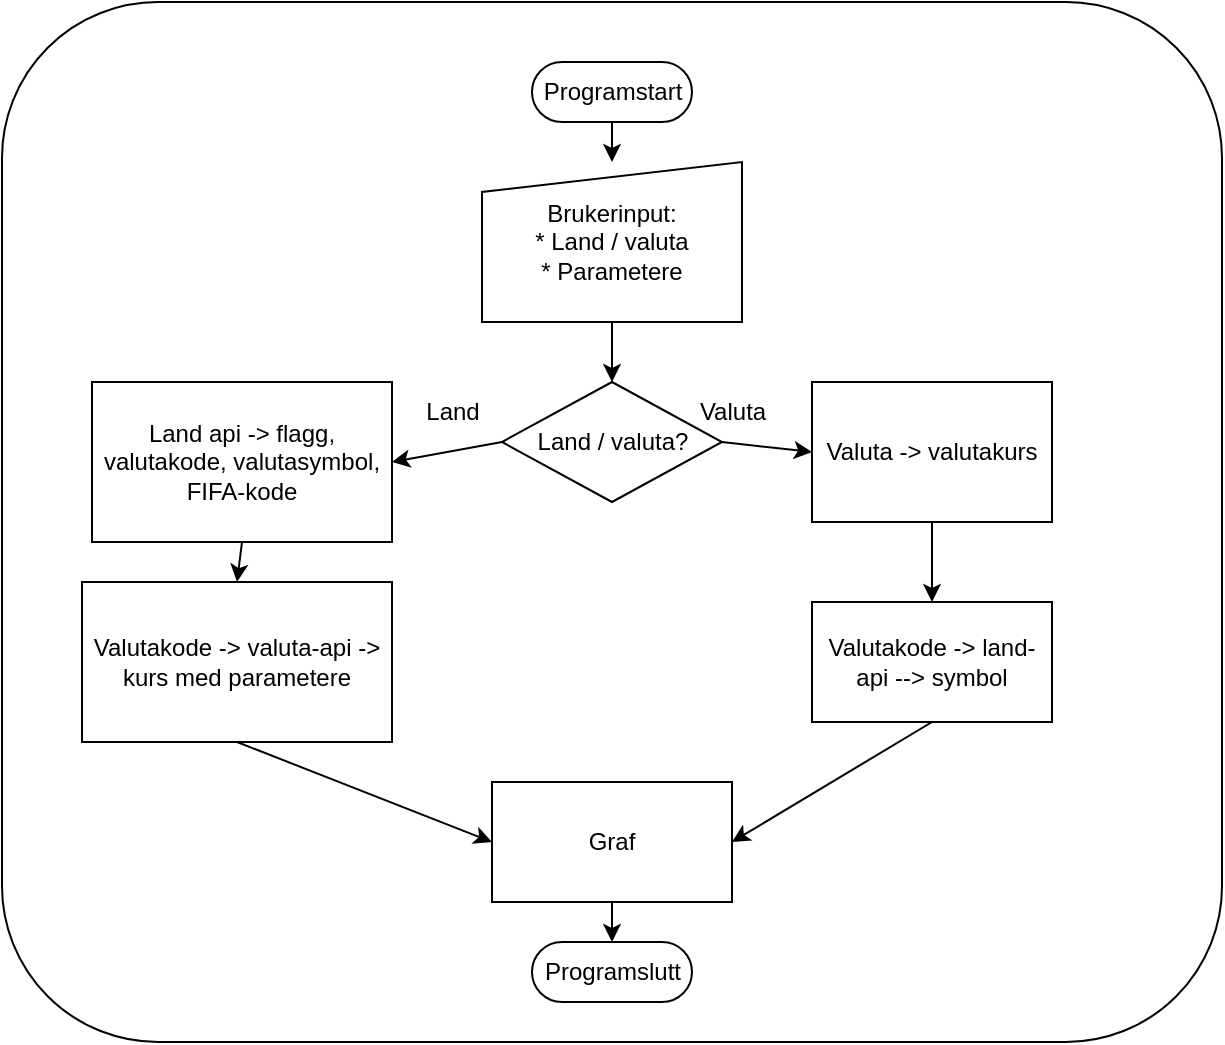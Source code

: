 <mxfile>
    <diagram id="EC8PVW4IjvUmWq-msi50" name="Page-1">
        <mxGraphModel dx="899" dy="707" grid="1" gridSize="10" guides="1" tooltips="1" connect="1" arrows="1" fold="1" page="1" pageScale="1" pageWidth="850" pageHeight="1100" math="0" shadow="0">
            <root>
                <mxCell id="0"/>
                <mxCell id="1" parent="0"/>
                <mxCell id="21" value="" style="whiteSpace=wrap;html=1;fillStyle=solid;fillColor=#FFFFFF;rounded=1;" vertex="1" parent="1">
                    <mxGeometry x="15" width="610" height="520" as="geometry"/>
                </mxCell>
                <mxCell id="2" value="Programstart" style="html=1;dashed=0;whitespace=wrap;shape=mxgraph.dfd.start" parent="1" vertex="1">
                    <mxGeometry x="280" y="30" width="80" height="30" as="geometry"/>
                </mxCell>
                <mxCell id="3" value="Brukerinput:&lt;br&gt;* Land / valuta&lt;br&gt;* Parametere" style="shape=manualInput;whiteSpace=wrap;html=1;dashed=0;size=15;" parent="1" vertex="1">
                    <mxGeometry x="255" y="80" width="130" height="80" as="geometry"/>
                </mxCell>
                <mxCell id="4" style="edgeStyle=none;html=1;exitX=1;exitY=0.5;exitDx=0;exitDy=0;entryX=0;entryY=0.5;entryDx=0;entryDy=0;" parent="1" source="5" target="18" edge="1">
                    <mxGeometry relative="1" as="geometry"/>
                </mxCell>
                <mxCell id="5" value="Land / valuta?" style="shape=rhombus;html=1;dashed=0;whitespace=wrap;perimeter=rhombusPerimeter;" parent="1" vertex="1">
                    <mxGeometry x="265" y="190" width="110" height="60" as="geometry"/>
                </mxCell>
                <mxCell id="6" style="edgeStyle=none;html=1;exitX=0.5;exitY=1;exitDx=0;exitDy=0;entryX=0.5;entryY=0;entryDx=0;entryDy=0;" parent="1" source="7" target="9" edge="1">
                    <mxGeometry relative="1" as="geometry"/>
                </mxCell>
                <mxCell id="7" value="Land api -&amp;gt; flagg, valutakode, valutasymbol, FIFA-kode" style="whiteSpace=wrap;html=1;" parent="1" vertex="1">
                    <mxGeometry x="60" y="190" width="150" height="80" as="geometry"/>
                </mxCell>
                <mxCell id="8" style="edgeStyle=none;html=1;exitX=0.5;exitY=1;exitDx=0;exitDy=0;entryX=0;entryY=0.5;entryDx=0;entryDy=0;" parent="1" source="9" target="15" edge="1">
                    <mxGeometry relative="1" as="geometry"/>
                </mxCell>
                <mxCell id="9" value="Valutakode -&amp;gt; valuta-api -&amp;gt; kurs med parametere" style="whiteSpace=wrap;html=1;" parent="1" vertex="1">
                    <mxGeometry x="55" y="290" width="155" height="80" as="geometry"/>
                </mxCell>
                <mxCell id="10" value="" style="edgeStyle=none;orthogonalLoop=1;jettySize=auto;html=1;exitX=0.5;exitY=0.5;exitDx=0;exitDy=15;exitPerimeter=0;entryX=0.5;entryY=0;entryDx=0;entryDy=0;" parent="1" source="2" target="3" edge="1">
                    <mxGeometry width="100" relative="1" as="geometry">
                        <mxPoint x="370" y="60" as="sourcePoint"/>
                        <mxPoint x="470" y="60" as="targetPoint"/>
                        <Array as="points"/>
                    </mxGeometry>
                </mxCell>
                <mxCell id="11" value="" style="edgeStyle=none;orthogonalLoop=1;jettySize=auto;html=1;exitX=0.5;exitY=1;exitDx=0;exitDy=0;entryX=0.5;entryY=0;entryDx=0;entryDy=0;" parent="1" source="3" target="5" edge="1">
                    <mxGeometry width="100" relative="1" as="geometry">
                        <mxPoint x="320" y="180" as="sourcePoint"/>
                        <mxPoint x="420" y="180" as="targetPoint"/>
                        <Array as="points"/>
                    </mxGeometry>
                </mxCell>
                <mxCell id="12" value="" style="edgeStyle=none;orthogonalLoop=1;jettySize=auto;html=1;exitX=0;exitY=0.5;exitDx=0;exitDy=0;entryX=1;entryY=0.5;entryDx=0;entryDy=0;" parent="1" source="5" target="7" edge="1">
                    <mxGeometry width="100" relative="1" as="geometry">
                        <mxPoint x="290" y="300" as="sourcePoint"/>
                        <mxPoint x="390" y="300" as="targetPoint"/>
                        <Array as="points"/>
                    </mxGeometry>
                </mxCell>
                <mxCell id="13" value="Land" style="text;html=1;align=center;verticalAlign=middle;resizable=0;points=[];autosize=1;strokeColor=none;fillColor=none;" parent="1" vertex="1">
                    <mxGeometry x="215" y="190" width="50" height="30" as="geometry"/>
                </mxCell>
                <mxCell id="14" style="edgeStyle=none;html=1;exitX=0.5;exitY=1;exitDx=0;exitDy=0;entryX=0.5;entryY=0.5;entryDx=0;entryDy=-15;entryPerimeter=0;" parent="1" source="15" target="16" edge="1">
                    <mxGeometry relative="1" as="geometry"/>
                </mxCell>
                <mxCell id="15" value="Graf" style="whiteSpace=wrap;html=1;" parent="1" vertex="1">
                    <mxGeometry x="260" y="390" width="120" height="60" as="geometry"/>
                </mxCell>
                <mxCell id="16" value="Programslutt" style="html=1;dashed=0;whitespace=wrap;shape=mxgraph.dfd.start" parent="1" vertex="1">
                    <mxGeometry x="280" y="470" width="80" height="30" as="geometry"/>
                </mxCell>
                <mxCell id="17" style="edgeStyle=none;html=1;exitX=0.5;exitY=1;exitDx=0;exitDy=0;entryX=0.5;entryY=0;entryDx=0;entryDy=0;" parent="1" source="18" target="20" edge="1">
                    <mxGeometry relative="1" as="geometry"/>
                </mxCell>
                <mxCell id="18" value="Valuta -&amp;gt; valutakurs" style="whiteSpace=wrap;html=1;" parent="1" vertex="1">
                    <mxGeometry x="420" y="190" width="120" height="70" as="geometry"/>
                </mxCell>
                <mxCell id="19" style="edgeStyle=none;html=1;exitX=0.5;exitY=1;exitDx=0;exitDy=0;entryX=1;entryY=0.5;entryDx=0;entryDy=0;" parent="1" source="20" target="15" edge="1">
                    <mxGeometry relative="1" as="geometry"/>
                </mxCell>
                <mxCell id="20" value="Valutakode -&amp;gt; land-api --&amp;gt; symbol" style="whiteSpace=wrap;html=1;" parent="1" vertex="1">
                    <mxGeometry x="420" y="300" width="120" height="60" as="geometry"/>
                </mxCell>
                <mxCell id="22" value="Valuta" style="text;html=1;align=center;verticalAlign=middle;resizable=0;points=[];autosize=1;strokeColor=none;fillColor=none;" vertex="1" parent="1">
                    <mxGeometry x="350" y="190" width="60" height="30" as="geometry"/>
                </mxCell>
            </root>
        </mxGraphModel>
    </diagram>
</mxfile>